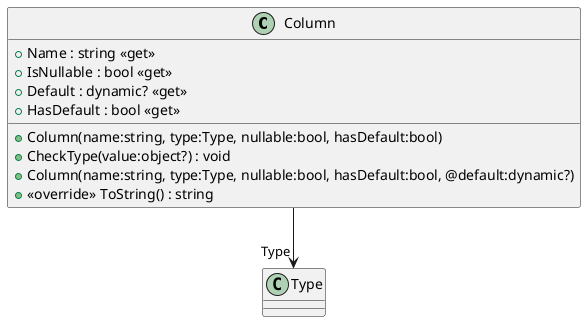 @startuml
class Column {
    + Name : string <<get>>
    + IsNullable : bool <<get>>
    + Default : dynamic? <<get>>
    + HasDefault : bool <<get>>
    + Column(name:string, type:Type, nullable:bool, hasDefault:bool)
    + CheckType(value:object?) : void
    + Column(name:string, type:Type, nullable:bool, hasDefault:bool, @default:dynamic?)
    + <<override>> ToString() : string
}
Column --> "Type" Type
@enduml

